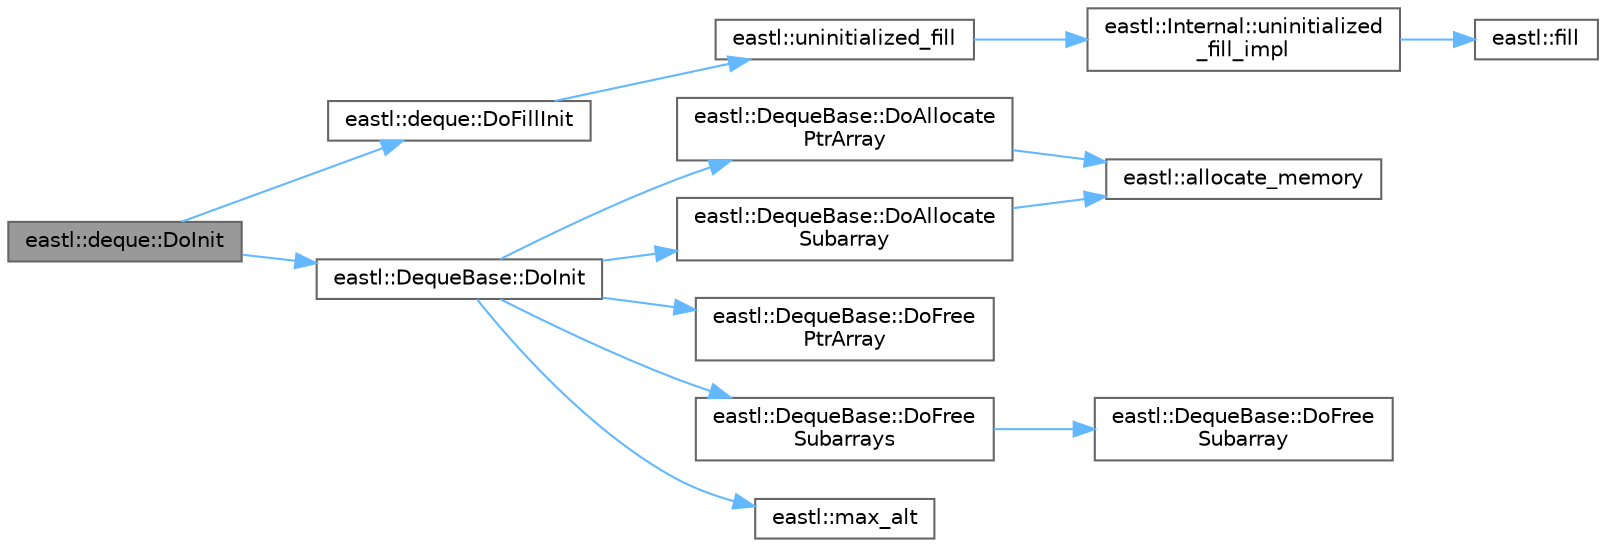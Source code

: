 digraph "eastl::deque::DoInit"
{
 // LATEX_PDF_SIZE
  bgcolor="transparent";
  edge [fontname=Helvetica,fontsize=10,labelfontname=Helvetica,labelfontsize=10];
  node [fontname=Helvetica,fontsize=10,shape=box,height=0.2,width=0.4];
  rankdir="LR";
  Node1 [id="Node000001",label="eastl::deque::DoInit",height=0.2,width=0.4,color="gray40", fillcolor="grey60", style="filled", fontcolor="black",tooltip=" "];
  Node1 -> Node2 [id="edge1_Node000001_Node000002",color="steelblue1",style="solid",tooltip=" "];
  Node2 [id="Node000002",label="eastl::deque::DoFillInit",height=0.2,width=0.4,color="grey40", fillcolor="white", style="filled",URL="$classeastl_1_1deque.html#a26efd62025f99c44e9cb368f0bbdb52b",tooltip=" "];
  Node2 -> Node3 [id="edge2_Node000002_Node000003",color="steelblue1",style="solid",tooltip=" "];
  Node3 [id="Node000003",label="eastl::uninitialized_fill",height=0.2,width=0.4,color="grey40", fillcolor="white", style="filled",URL="$namespaceeastl.html#aa85d75456376b51d6d6313165604ecd4",tooltip=" "];
  Node3 -> Node4 [id="edge3_Node000003_Node000004",color="steelblue1",style="solid",tooltip=" "];
  Node4 [id="Node000004",label="eastl::Internal::uninitialized\l_fill_impl",height=0.2,width=0.4,color="grey40", fillcolor="white", style="filled",URL="$namespaceeastl_1_1_internal.html#a2f97d1f7e036af16663e76198abb1c51",tooltip=" "];
  Node4 -> Node5 [id="edge4_Node000004_Node000005",color="steelblue1",style="solid",tooltip=" "];
  Node5 [id="Node000005",label="eastl::fill",height=0.2,width=0.4,color="grey40", fillcolor="white", style="filled",URL="$namespaceeastl.html#a46734ee4d1a924a12ed3d4ca8021925a",tooltip=" "];
  Node1 -> Node6 [id="edge5_Node000001_Node000006",color="steelblue1",style="solid",tooltip=" "];
  Node6 [id="Node000006",label="eastl::DequeBase::DoInit",height=0.2,width=0.4,color="grey40", fillcolor="white", style="filled",URL="$structeastl_1_1_deque_base.html#a756cfa9380015320fa375589ae224c46",tooltip=" "];
  Node6 -> Node7 [id="edge6_Node000006_Node000007",color="steelblue1",style="solid",tooltip=" "];
  Node7 [id="Node000007",label="eastl::DequeBase::DoAllocate\lPtrArray",height=0.2,width=0.4,color="grey40", fillcolor="white", style="filled",URL="$structeastl_1_1_deque_base.html#af206b612934a776ca32b1e46c2987061",tooltip=" "];
  Node7 -> Node8 [id="edge7_Node000007_Node000008",color="steelblue1",style="solid",tooltip=" "];
  Node8 [id="Node000008",label="eastl::allocate_memory",height=0.2,width=0.4,color="grey40", fillcolor="white", style="filled",URL="$namespaceeastl.html#ad2f4154baac1248a6b899feec8061499",tooltip=" "];
  Node6 -> Node9 [id="edge8_Node000006_Node000009",color="steelblue1",style="solid",tooltip=" "];
  Node9 [id="Node000009",label="eastl::DequeBase::DoAllocate\lSubarray",height=0.2,width=0.4,color="grey40", fillcolor="white", style="filled",URL="$structeastl_1_1_deque_base.html#ad44f8b8ff9f38b49828fd900979a2636",tooltip=" "];
  Node9 -> Node8 [id="edge9_Node000009_Node000008",color="steelblue1",style="solid",tooltip=" "];
  Node6 -> Node10 [id="edge10_Node000006_Node000010",color="steelblue1",style="solid",tooltip=" "];
  Node10 [id="Node000010",label="eastl::DequeBase::DoFree\lPtrArray",height=0.2,width=0.4,color="grey40", fillcolor="white", style="filled",URL="$structeastl_1_1_deque_base.html#abc6bfcc5dc58b5b91bc3db684ef37a7f",tooltip=" "];
  Node6 -> Node11 [id="edge11_Node000006_Node000011",color="steelblue1",style="solid",tooltip=" "];
  Node11 [id="Node000011",label="eastl::DequeBase::DoFree\lSubarrays",height=0.2,width=0.4,color="grey40", fillcolor="white", style="filled",URL="$structeastl_1_1_deque_base.html#ae4b5c580b5612e42ba64a3ee842b521e",tooltip=" "];
  Node11 -> Node12 [id="edge12_Node000011_Node000012",color="steelblue1",style="solid",tooltip=" "];
  Node12 [id="Node000012",label="eastl::DequeBase::DoFree\lSubarray",height=0.2,width=0.4,color="grey40", fillcolor="white", style="filled",URL="$structeastl_1_1_deque_base.html#a52c0ccd6cc89708e9adf30630fc673b3",tooltip=" "];
  Node6 -> Node13 [id="edge13_Node000006_Node000013",color="steelblue1",style="solid",tooltip=" "];
  Node13 [id="Node000013",label="eastl::max_alt",height=0.2,width=0.4,color="grey40", fillcolor="white", style="filled",URL="$namespaceeastl.html#ad4712109fde33955601f5697eaae83e9",tooltip=" "];
}
